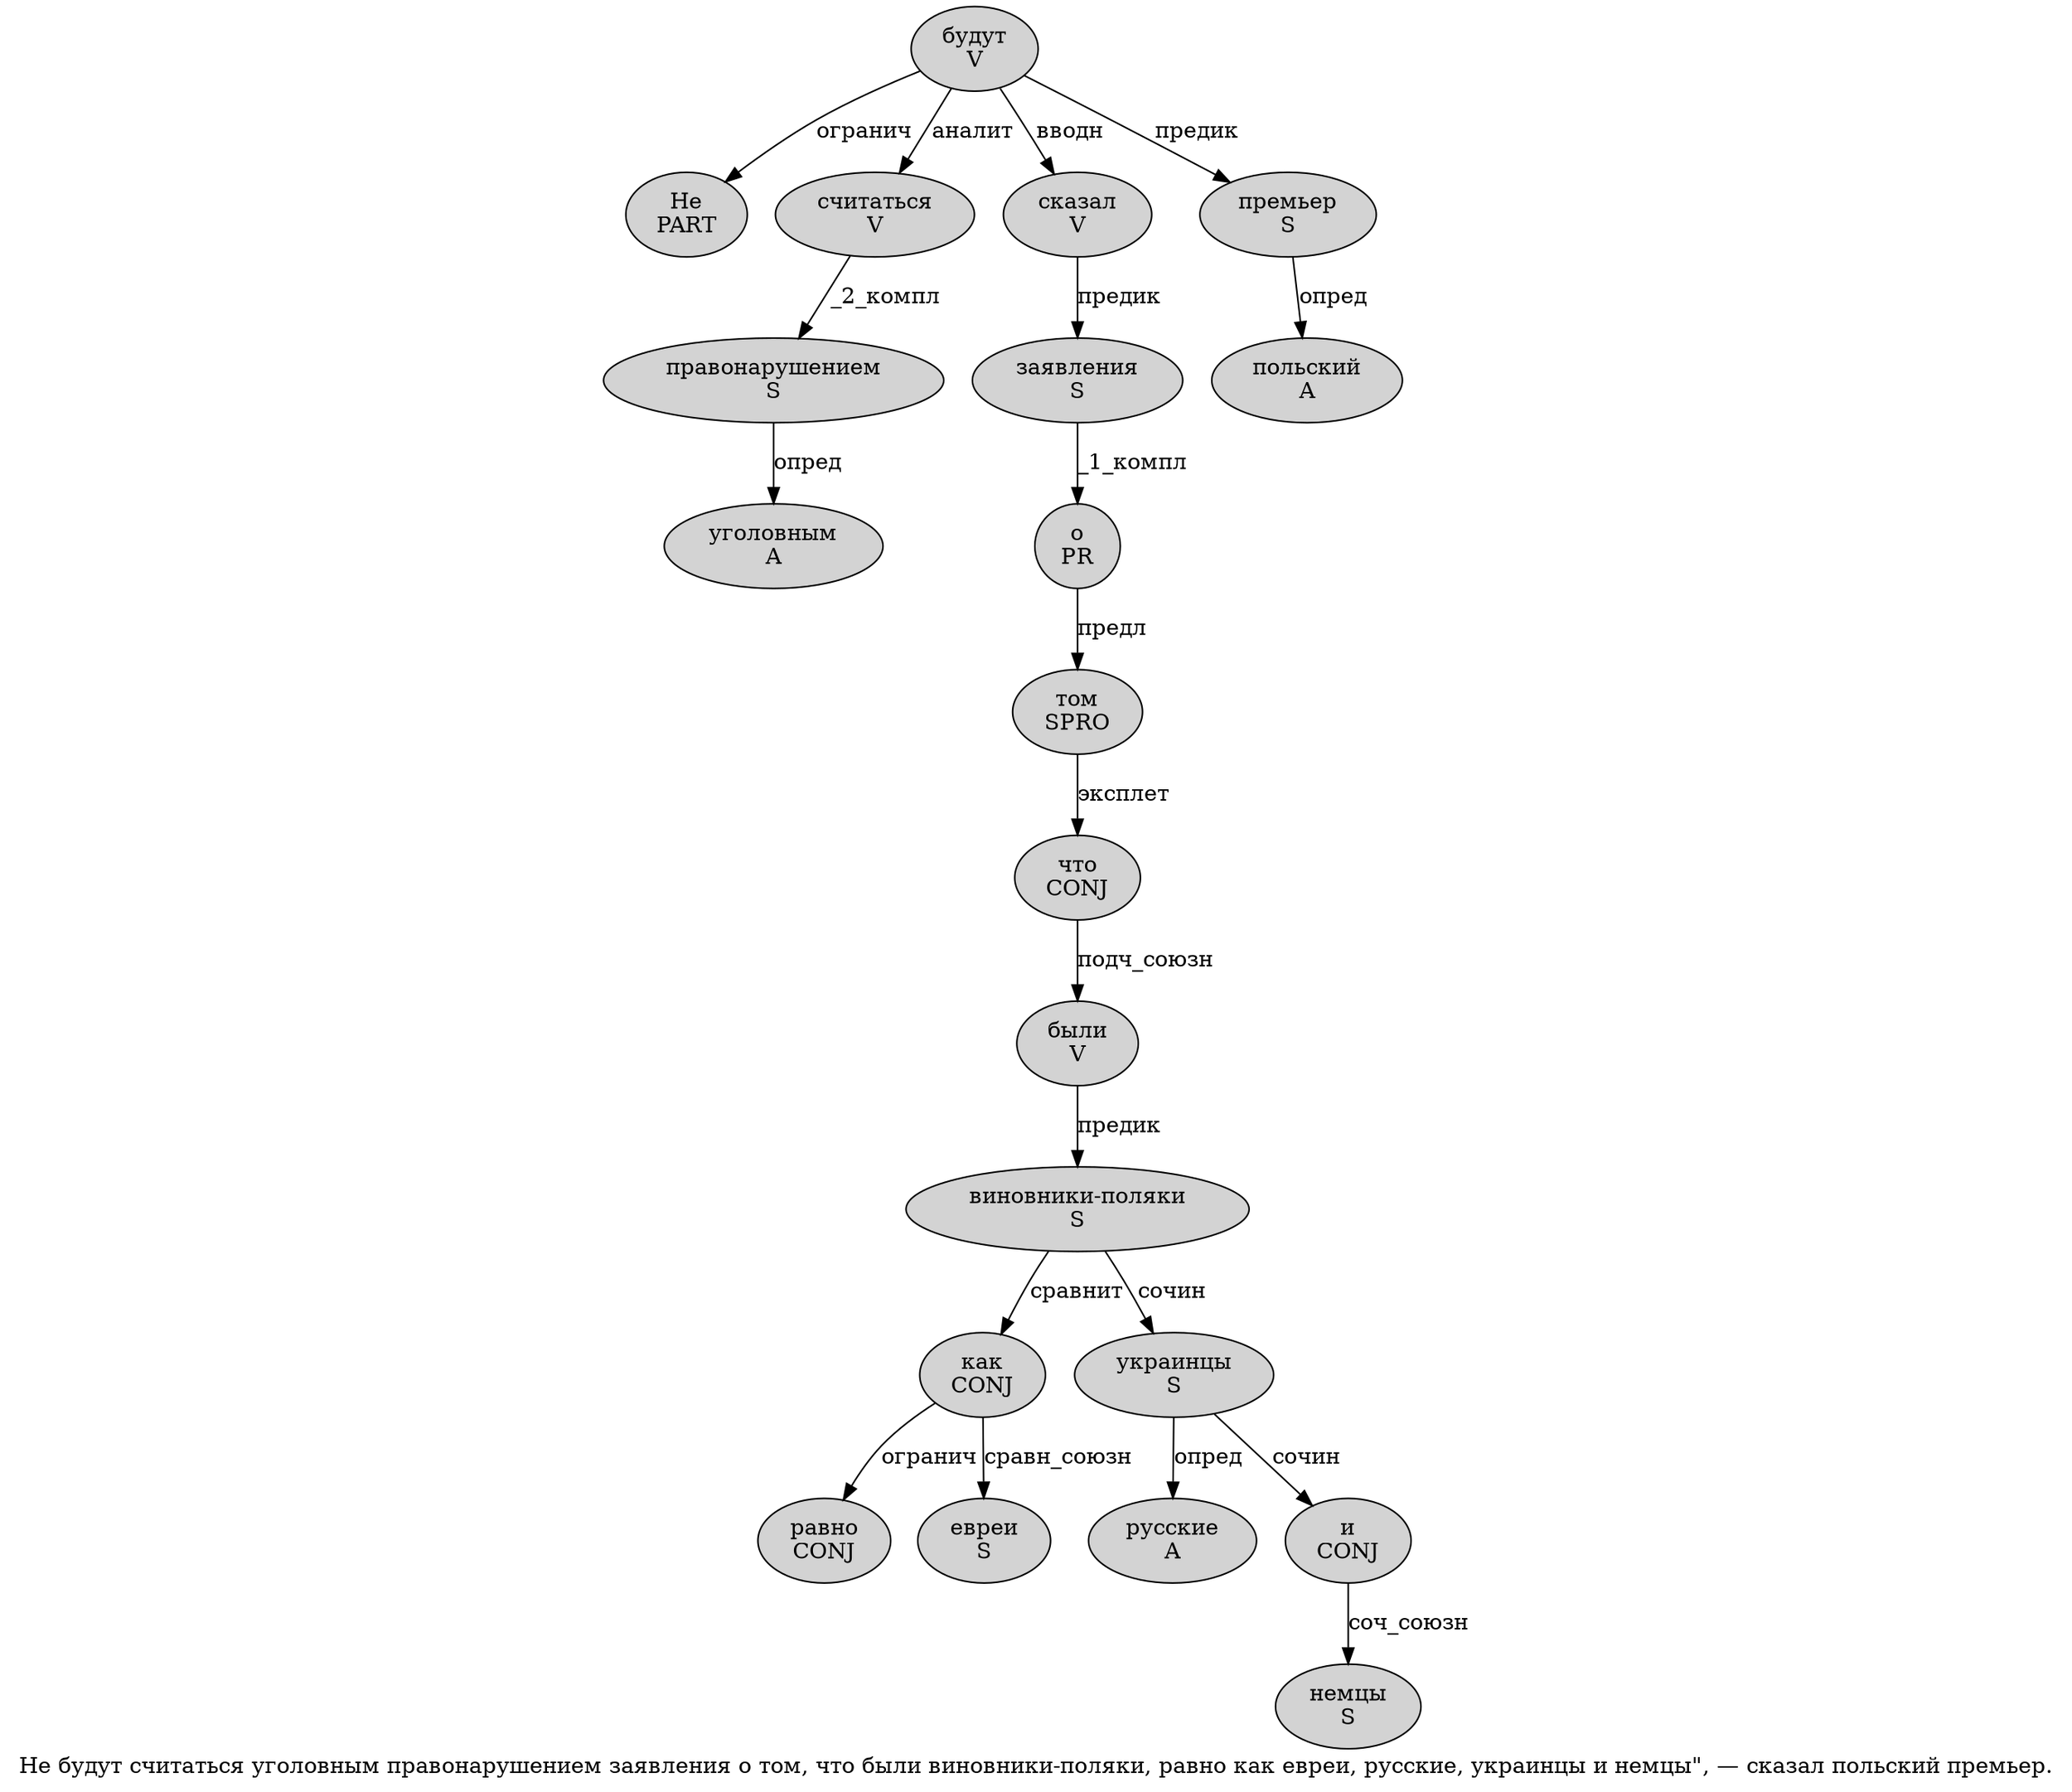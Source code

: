 digraph SENTENCE_298 {
	graph [label="Не будут считаться уголовным правонарушением заявления о том, что были виновники-поляки, равно как евреи, русские, украинцы и немцы\", — сказал польский премьер."]
	node [style=filled]
		0 [label="Не
PART" color="" fillcolor=lightgray penwidth=1 shape=ellipse]
		1 [label="будут
V" color="" fillcolor=lightgray penwidth=1 shape=ellipse]
		2 [label="считаться
V" color="" fillcolor=lightgray penwidth=1 shape=ellipse]
		3 [label="уголовным
A" color="" fillcolor=lightgray penwidth=1 shape=ellipse]
		4 [label="правонарушением
S" color="" fillcolor=lightgray penwidth=1 shape=ellipse]
		5 [label="заявления
S" color="" fillcolor=lightgray penwidth=1 shape=ellipse]
		6 [label="о
PR" color="" fillcolor=lightgray penwidth=1 shape=ellipse]
		7 [label="том
SPRO" color="" fillcolor=lightgray penwidth=1 shape=ellipse]
		9 [label="что
CONJ" color="" fillcolor=lightgray penwidth=1 shape=ellipse]
		10 [label="были
V" color="" fillcolor=lightgray penwidth=1 shape=ellipse]
		11 [label="виновники-поляки
S" color="" fillcolor=lightgray penwidth=1 shape=ellipse]
		13 [label="равно
CONJ" color="" fillcolor=lightgray penwidth=1 shape=ellipse]
		14 [label="как
CONJ" color="" fillcolor=lightgray penwidth=1 shape=ellipse]
		15 [label="евреи
S" color="" fillcolor=lightgray penwidth=1 shape=ellipse]
		17 [label="русские
A" color="" fillcolor=lightgray penwidth=1 shape=ellipse]
		19 [label="украинцы
S" color="" fillcolor=lightgray penwidth=1 shape=ellipse]
		20 [label="и
CONJ" color="" fillcolor=lightgray penwidth=1 shape=ellipse]
		21 [label="немцы
S" color="" fillcolor=lightgray penwidth=1 shape=ellipse]
		25 [label="сказал
V" color="" fillcolor=lightgray penwidth=1 shape=ellipse]
		26 [label="польский
A" color="" fillcolor=lightgray penwidth=1 shape=ellipse]
		27 [label="премьер
S" color="" fillcolor=lightgray penwidth=1 shape=ellipse]
			4 -> 3 [label="опред"]
			10 -> 11 [label="предик"]
			7 -> 9 [label="эксплет"]
			14 -> 13 [label="огранич"]
			14 -> 15 [label="сравн_союзн"]
			6 -> 7 [label="предл"]
			25 -> 5 [label="предик"]
			2 -> 4 [label="_2_компл"]
			9 -> 10 [label="подч_союзн"]
			11 -> 14 [label="сравнит"]
			11 -> 19 [label="сочин"]
			19 -> 17 [label="опред"]
			19 -> 20 [label="сочин"]
			5 -> 6 [label="_1_компл"]
			20 -> 21 [label="соч_союзн"]
			1 -> 0 [label="огранич"]
			1 -> 2 [label="аналит"]
			1 -> 25 [label="вводн"]
			1 -> 27 [label="предик"]
			27 -> 26 [label="опред"]
}